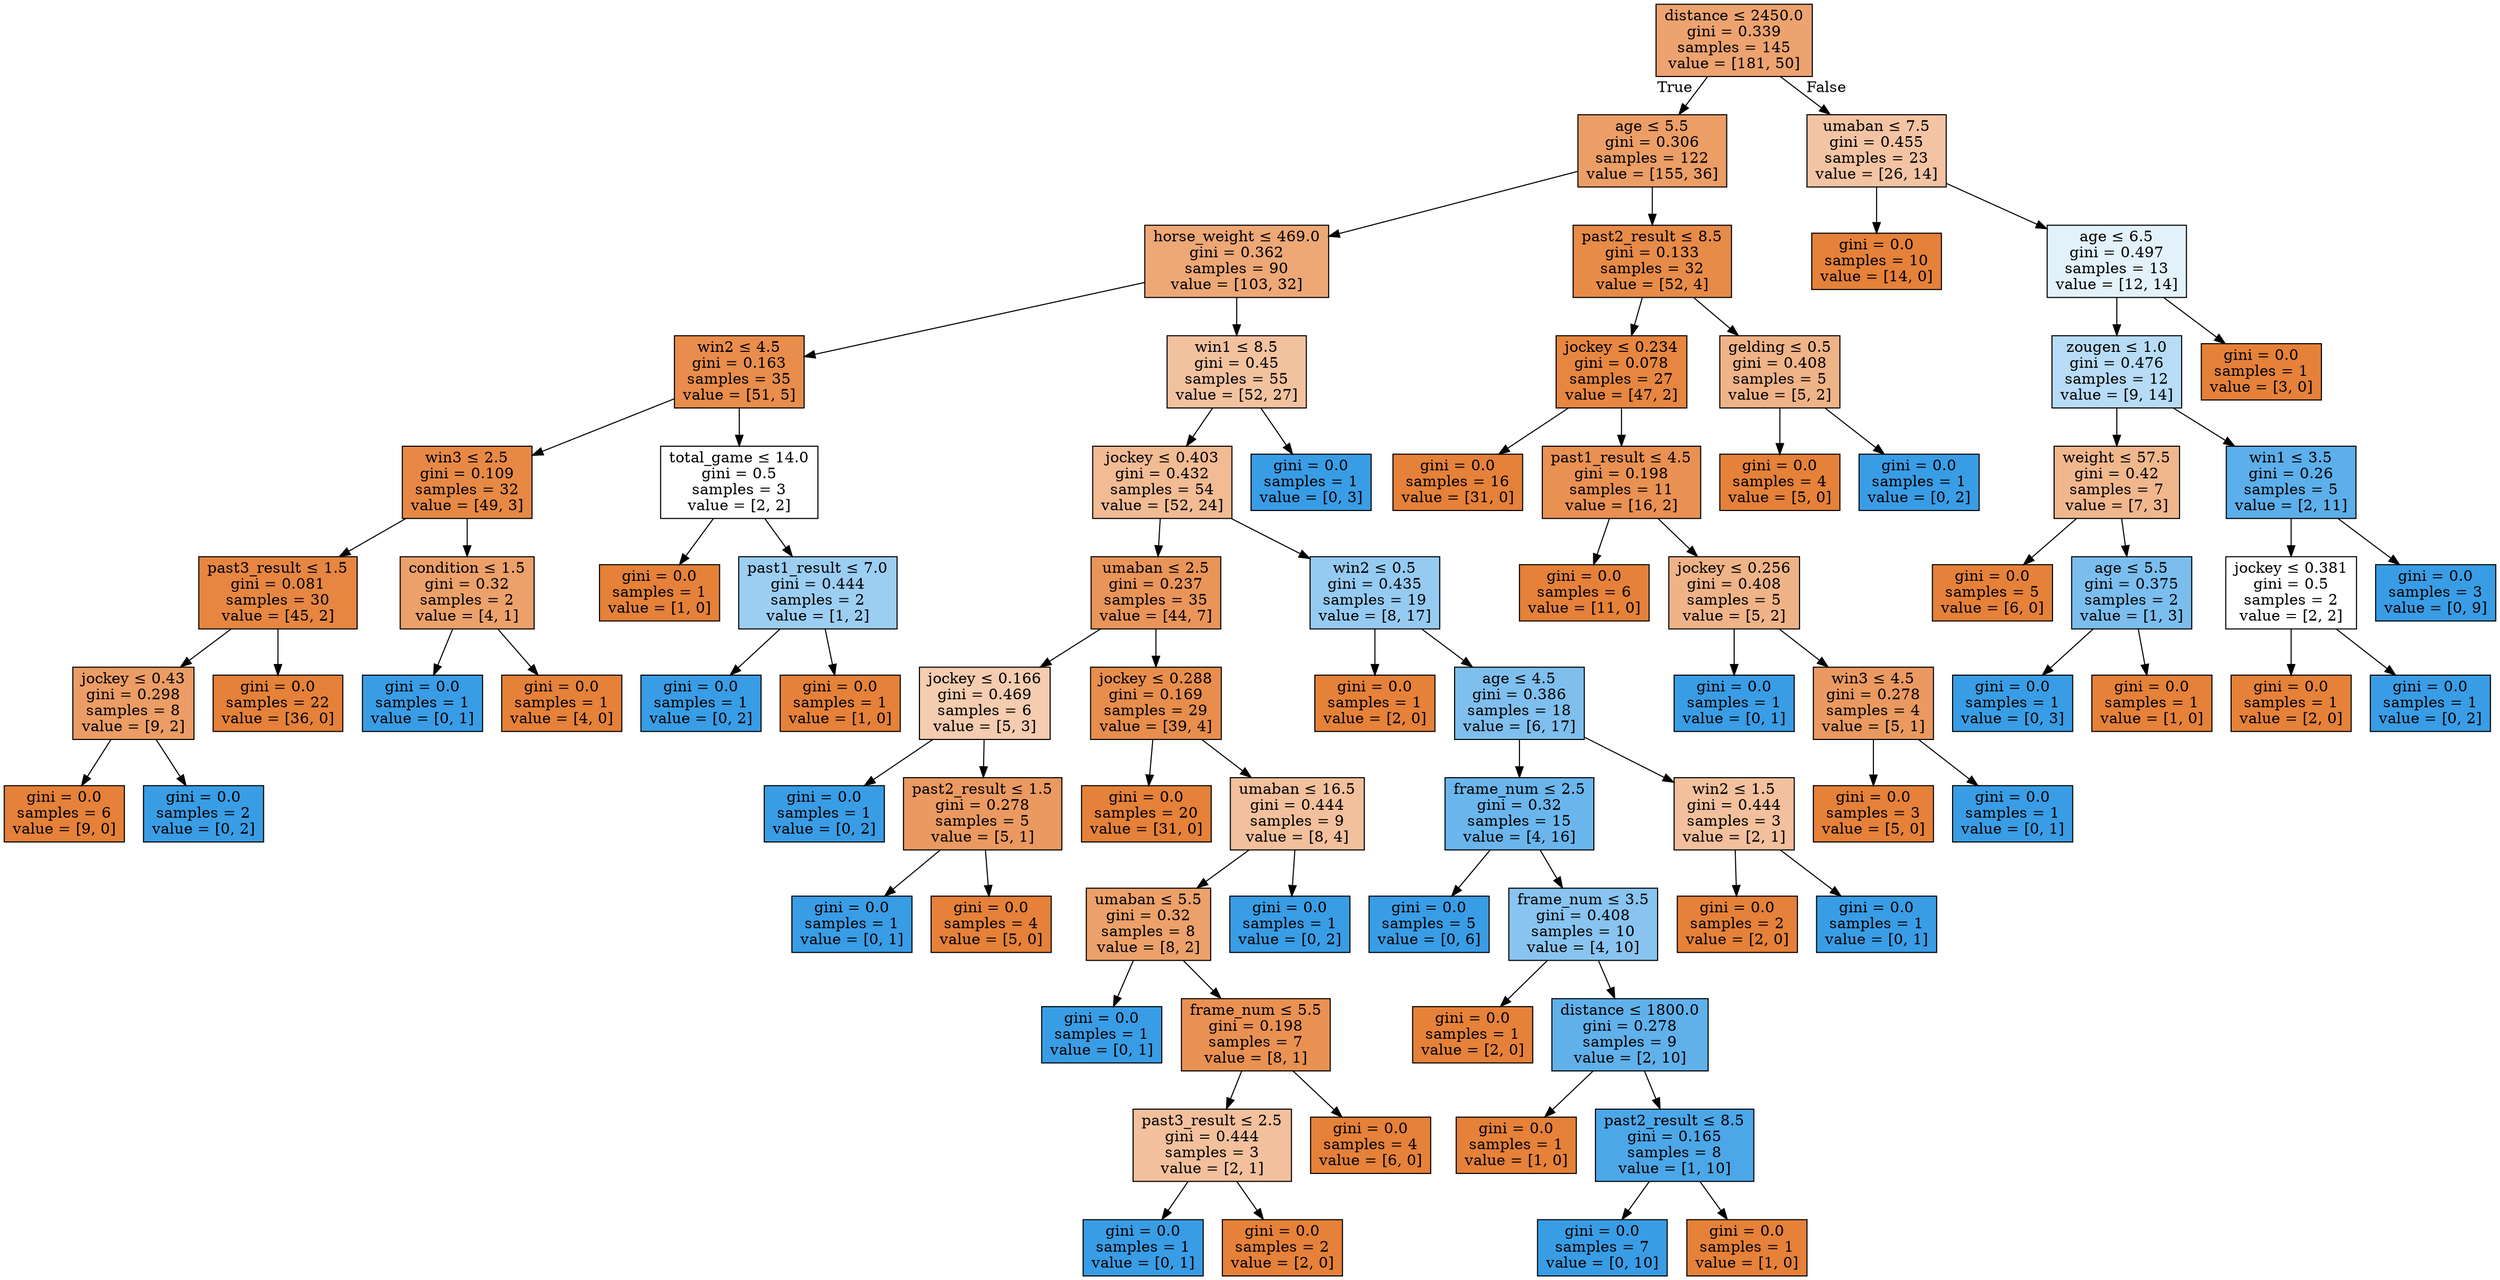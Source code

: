digraph Tree {
node [shape=box, style="filled", color="black"] ;
0 [label=<distance &le; 2450.0<br/>gini = 0.339<br/>samples = 145<br/>value = [181, 50]>, fillcolor="#e58139b9"] ;
1 [label=<age &le; 5.5<br/>gini = 0.306<br/>samples = 122<br/>value = [155, 36]>, fillcolor="#e58139c4"] ;
0 -> 1 [labeldistance=2.5, labelangle=45, headlabel="True"] ;
2 [label=<horse_weight &le; 469.0<br/>gini = 0.362<br/>samples = 90<br/>value = [103, 32]>, fillcolor="#e58139b0"] ;
1 -> 2 ;
3 [label=<win2 &le; 4.5<br/>gini = 0.163<br/>samples = 35<br/>value = [51, 5]>, fillcolor="#e58139e6"] ;
2 -> 3 ;
4 [label=<win3 &le; 2.5<br/>gini = 0.109<br/>samples = 32<br/>value = [49, 3]>, fillcolor="#e58139ef"] ;
3 -> 4 ;
5 [label=<past3_result &le; 1.5<br/>gini = 0.081<br/>samples = 30<br/>value = [45, 2]>, fillcolor="#e58139f4"] ;
4 -> 5 ;
6 [label=<jockey &le; 0.43<br/>gini = 0.298<br/>samples = 8<br/>value = [9, 2]>, fillcolor="#e58139c6"] ;
5 -> 6 ;
7 [label=<gini = 0.0<br/>samples = 6<br/>value = [9, 0]>, fillcolor="#e58139ff"] ;
6 -> 7 ;
8 [label=<gini = 0.0<br/>samples = 2<br/>value = [0, 2]>, fillcolor="#399de5ff"] ;
6 -> 8 ;
9 [label=<gini = 0.0<br/>samples = 22<br/>value = [36, 0]>, fillcolor="#e58139ff"] ;
5 -> 9 ;
10 [label=<condition &le; 1.5<br/>gini = 0.32<br/>samples = 2<br/>value = [4, 1]>, fillcolor="#e58139bf"] ;
4 -> 10 ;
11 [label=<gini = 0.0<br/>samples = 1<br/>value = [0, 1]>, fillcolor="#399de5ff"] ;
10 -> 11 ;
12 [label=<gini = 0.0<br/>samples = 1<br/>value = [4, 0]>, fillcolor="#e58139ff"] ;
10 -> 12 ;
13 [label=<total_game &le; 14.0<br/>gini = 0.5<br/>samples = 3<br/>value = [2, 2]>, fillcolor="#e5813900"] ;
3 -> 13 ;
14 [label=<gini = 0.0<br/>samples = 1<br/>value = [1, 0]>, fillcolor="#e58139ff"] ;
13 -> 14 ;
15 [label=<past1_result &le; 7.0<br/>gini = 0.444<br/>samples = 2<br/>value = [1, 2]>, fillcolor="#399de57f"] ;
13 -> 15 ;
16 [label=<gini = 0.0<br/>samples = 1<br/>value = [0, 2]>, fillcolor="#399de5ff"] ;
15 -> 16 ;
17 [label=<gini = 0.0<br/>samples = 1<br/>value = [1, 0]>, fillcolor="#e58139ff"] ;
15 -> 17 ;
18 [label=<win1 &le; 8.5<br/>gini = 0.45<br/>samples = 55<br/>value = [52, 27]>, fillcolor="#e581397b"] ;
2 -> 18 ;
19 [label=<jockey &le; 0.403<br/>gini = 0.432<br/>samples = 54<br/>value = [52, 24]>, fillcolor="#e5813989"] ;
18 -> 19 ;
20 [label=<umaban &le; 2.5<br/>gini = 0.237<br/>samples = 35<br/>value = [44, 7]>, fillcolor="#e58139d6"] ;
19 -> 20 ;
21 [label=<jockey &le; 0.166<br/>gini = 0.469<br/>samples = 6<br/>value = [5, 3]>, fillcolor="#e5813966"] ;
20 -> 21 ;
22 [label=<gini = 0.0<br/>samples = 1<br/>value = [0, 2]>, fillcolor="#399de5ff"] ;
21 -> 22 ;
23 [label=<past2_result &le; 1.5<br/>gini = 0.278<br/>samples = 5<br/>value = [5, 1]>, fillcolor="#e58139cc"] ;
21 -> 23 ;
24 [label=<gini = 0.0<br/>samples = 1<br/>value = [0, 1]>, fillcolor="#399de5ff"] ;
23 -> 24 ;
25 [label=<gini = 0.0<br/>samples = 4<br/>value = [5, 0]>, fillcolor="#e58139ff"] ;
23 -> 25 ;
26 [label=<jockey &le; 0.288<br/>gini = 0.169<br/>samples = 29<br/>value = [39, 4]>, fillcolor="#e58139e5"] ;
20 -> 26 ;
27 [label=<gini = 0.0<br/>samples = 20<br/>value = [31, 0]>, fillcolor="#e58139ff"] ;
26 -> 27 ;
28 [label=<umaban &le; 16.5<br/>gini = 0.444<br/>samples = 9<br/>value = [8, 4]>, fillcolor="#e581397f"] ;
26 -> 28 ;
29 [label=<umaban &le; 5.5<br/>gini = 0.32<br/>samples = 8<br/>value = [8, 2]>, fillcolor="#e58139bf"] ;
28 -> 29 ;
30 [label=<gini = 0.0<br/>samples = 1<br/>value = [0, 1]>, fillcolor="#399de5ff"] ;
29 -> 30 ;
31 [label=<frame_num &le; 5.5<br/>gini = 0.198<br/>samples = 7<br/>value = [8, 1]>, fillcolor="#e58139df"] ;
29 -> 31 ;
32 [label=<past3_result &le; 2.5<br/>gini = 0.444<br/>samples = 3<br/>value = [2, 1]>, fillcolor="#e581397f"] ;
31 -> 32 ;
33 [label=<gini = 0.0<br/>samples = 1<br/>value = [0, 1]>, fillcolor="#399de5ff"] ;
32 -> 33 ;
34 [label=<gini = 0.0<br/>samples = 2<br/>value = [2, 0]>, fillcolor="#e58139ff"] ;
32 -> 34 ;
35 [label=<gini = 0.0<br/>samples = 4<br/>value = [6, 0]>, fillcolor="#e58139ff"] ;
31 -> 35 ;
36 [label=<gini = 0.0<br/>samples = 1<br/>value = [0, 2]>, fillcolor="#399de5ff"] ;
28 -> 36 ;
37 [label=<win2 &le; 0.5<br/>gini = 0.435<br/>samples = 19<br/>value = [8, 17]>, fillcolor="#399de587"] ;
19 -> 37 ;
38 [label=<gini = 0.0<br/>samples = 1<br/>value = [2, 0]>, fillcolor="#e58139ff"] ;
37 -> 38 ;
39 [label=<age &le; 4.5<br/>gini = 0.386<br/>samples = 18<br/>value = [6, 17]>, fillcolor="#399de5a5"] ;
37 -> 39 ;
40 [label=<frame_num &le; 2.5<br/>gini = 0.32<br/>samples = 15<br/>value = [4, 16]>, fillcolor="#399de5bf"] ;
39 -> 40 ;
41 [label=<gini = 0.0<br/>samples = 5<br/>value = [0, 6]>, fillcolor="#399de5ff"] ;
40 -> 41 ;
42 [label=<frame_num &le; 3.5<br/>gini = 0.408<br/>samples = 10<br/>value = [4, 10]>, fillcolor="#399de599"] ;
40 -> 42 ;
43 [label=<gini = 0.0<br/>samples = 1<br/>value = [2, 0]>, fillcolor="#e58139ff"] ;
42 -> 43 ;
44 [label=<distance &le; 1800.0<br/>gini = 0.278<br/>samples = 9<br/>value = [2, 10]>, fillcolor="#399de5cc"] ;
42 -> 44 ;
45 [label=<gini = 0.0<br/>samples = 1<br/>value = [1, 0]>, fillcolor="#e58139ff"] ;
44 -> 45 ;
46 [label=<past2_result &le; 8.5<br/>gini = 0.165<br/>samples = 8<br/>value = [1, 10]>, fillcolor="#399de5e6"] ;
44 -> 46 ;
47 [label=<gini = 0.0<br/>samples = 7<br/>value = [0, 10]>, fillcolor="#399de5ff"] ;
46 -> 47 ;
48 [label=<gini = 0.0<br/>samples = 1<br/>value = [1, 0]>, fillcolor="#e58139ff"] ;
46 -> 48 ;
49 [label=<win2 &le; 1.5<br/>gini = 0.444<br/>samples = 3<br/>value = [2, 1]>, fillcolor="#e581397f"] ;
39 -> 49 ;
50 [label=<gini = 0.0<br/>samples = 2<br/>value = [2, 0]>, fillcolor="#e58139ff"] ;
49 -> 50 ;
51 [label=<gini = 0.0<br/>samples = 1<br/>value = [0, 1]>, fillcolor="#399de5ff"] ;
49 -> 51 ;
52 [label=<gini = 0.0<br/>samples = 1<br/>value = [0, 3]>, fillcolor="#399de5ff"] ;
18 -> 52 ;
53 [label=<past2_result &le; 8.5<br/>gini = 0.133<br/>samples = 32<br/>value = [52, 4]>, fillcolor="#e58139eb"] ;
1 -> 53 ;
54 [label=<jockey &le; 0.234<br/>gini = 0.078<br/>samples = 27<br/>value = [47, 2]>, fillcolor="#e58139f4"] ;
53 -> 54 ;
55 [label=<gini = 0.0<br/>samples = 16<br/>value = [31, 0]>, fillcolor="#e58139ff"] ;
54 -> 55 ;
56 [label=<past1_result &le; 4.5<br/>gini = 0.198<br/>samples = 11<br/>value = [16, 2]>, fillcolor="#e58139df"] ;
54 -> 56 ;
57 [label=<gini = 0.0<br/>samples = 6<br/>value = [11, 0]>, fillcolor="#e58139ff"] ;
56 -> 57 ;
58 [label=<jockey &le; 0.256<br/>gini = 0.408<br/>samples = 5<br/>value = [5, 2]>, fillcolor="#e5813999"] ;
56 -> 58 ;
59 [label=<gini = 0.0<br/>samples = 1<br/>value = [0, 1]>, fillcolor="#399de5ff"] ;
58 -> 59 ;
60 [label=<win3 &le; 4.5<br/>gini = 0.278<br/>samples = 4<br/>value = [5, 1]>, fillcolor="#e58139cc"] ;
58 -> 60 ;
61 [label=<gini = 0.0<br/>samples = 3<br/>value = [5, 0]>, fillcolor="#e58139ff"] ;
60 -> 61 ;
62 [label=<gini = 0.0<br/>samples = 1<br/>value = [0, 1]>, fillcolor="#399de5ff"] ;
60 -> 62 ;
63 [label=<gelding &le; 0.5<br/>gini = 0.408<br/>samples = 5<br/>value = [5, 2]>, fillcolor="#e5813999"] ;
53 -> 63 ;
64 [label=<gini = 0.0<br/>samples = 4<br/>value = [5, 0]>, fillcolor="#e58139ff"] ;
63 -> 64 ;
65 [label=<gini = 0.0<br/>samples = 1<br/>value = [0, 2]>, fillcolor="#399de5ff"] ;
63 -> 65 ;
66 [label=<umaban &le; 7.5<br/>gini = 0.455<br/>samples = 23<br/>value = [26, 14]>, fillcolor="#e5813976"] ;
0 -> 66 [labeldistance=2.5, labelangle=-45, headlabel="False"] ;
67 [label=<gini = 0.0<br/>samples = 10<br/>value = [14, 0]>, fillcolor="#e58139ff"] ;
66 -> 67 ;
68 [label=<age &le; 6.5<br/>gini = 0.497<br/>samples = 13<br/>value = [12, 14]>, fillcolor="#399de524"] ;
66 -> 68 ;
69 [label=<zougen &le; 1.0<br/>gini = 0.476<br/>samples = 12<br/>value = [9, 14]>, fillcolor="#399de55b"] ;
68 -> 69 ;
70 [label=<weight &le; 57.5<br/>gini = 0.42<br/>samples = 7<br/>value = [7, 3]>, fillcolor="#e5813992"] ;
69 -> 70 ;
71 [label=<gini = 0.0<br/>samples = 5<br/>value = [6, 0]>, fillcolor="#e58139ff"] ;
70 -> 71 ;
72 [label=<age &le; 5.5<br/>gini = 0.375<br/>samples = 2<br/>value = [1, 3]>, fillcolor="#399de5aa"] ;
70 -> 72 ;
73 [label=<gini = 0.0<br/>samples = 1<br/>value = [0, 3]>, fillcolor="#399de5ff"] ;
72 -> 73 ;
74 [label=<gini = 0.0<br/>samples = 1<br/>value = [1, 0]>, fillcolor="#e58139ff"] ;
72 -> 74 ;
75 [label=<win1 &le; 3.5<br/>gini = 0.26<br/>samples = 5<br/>value = [2, 11]>, fillcolor="#399de5d1"] ;
69 -> 75 ;
76 [label=<jockey &le; 0.381<br/>gini = 0.5<br/>samples = 2<br/>value = [2, 2]>, fillcolor="#e5813900"] ;
75 -> 76 ;
77 [label=<gini = 0.0<br/>samples = 1<br/>value = [2, 0]>, fillcolor="#e58139ff"] ;
76 -> 77 ;
78 [label=<gini = 0.0<br/>samples = 1<br/>value = [0, 2]>, fillcolor="#399de5ff"] ;
76 -> 78 ;
79 [label=<gini = 0.0<br/>samples = 3<br/>value = [0, 9]>, fillcolor="#399de5ff"] ;
75 -> 79 ;
80 [label=<gini = 0.0<br/>samples = 1<br/>value = [3, 0]>, fillcolor="#e58139ff"] ;
68 -> 80 ;
}